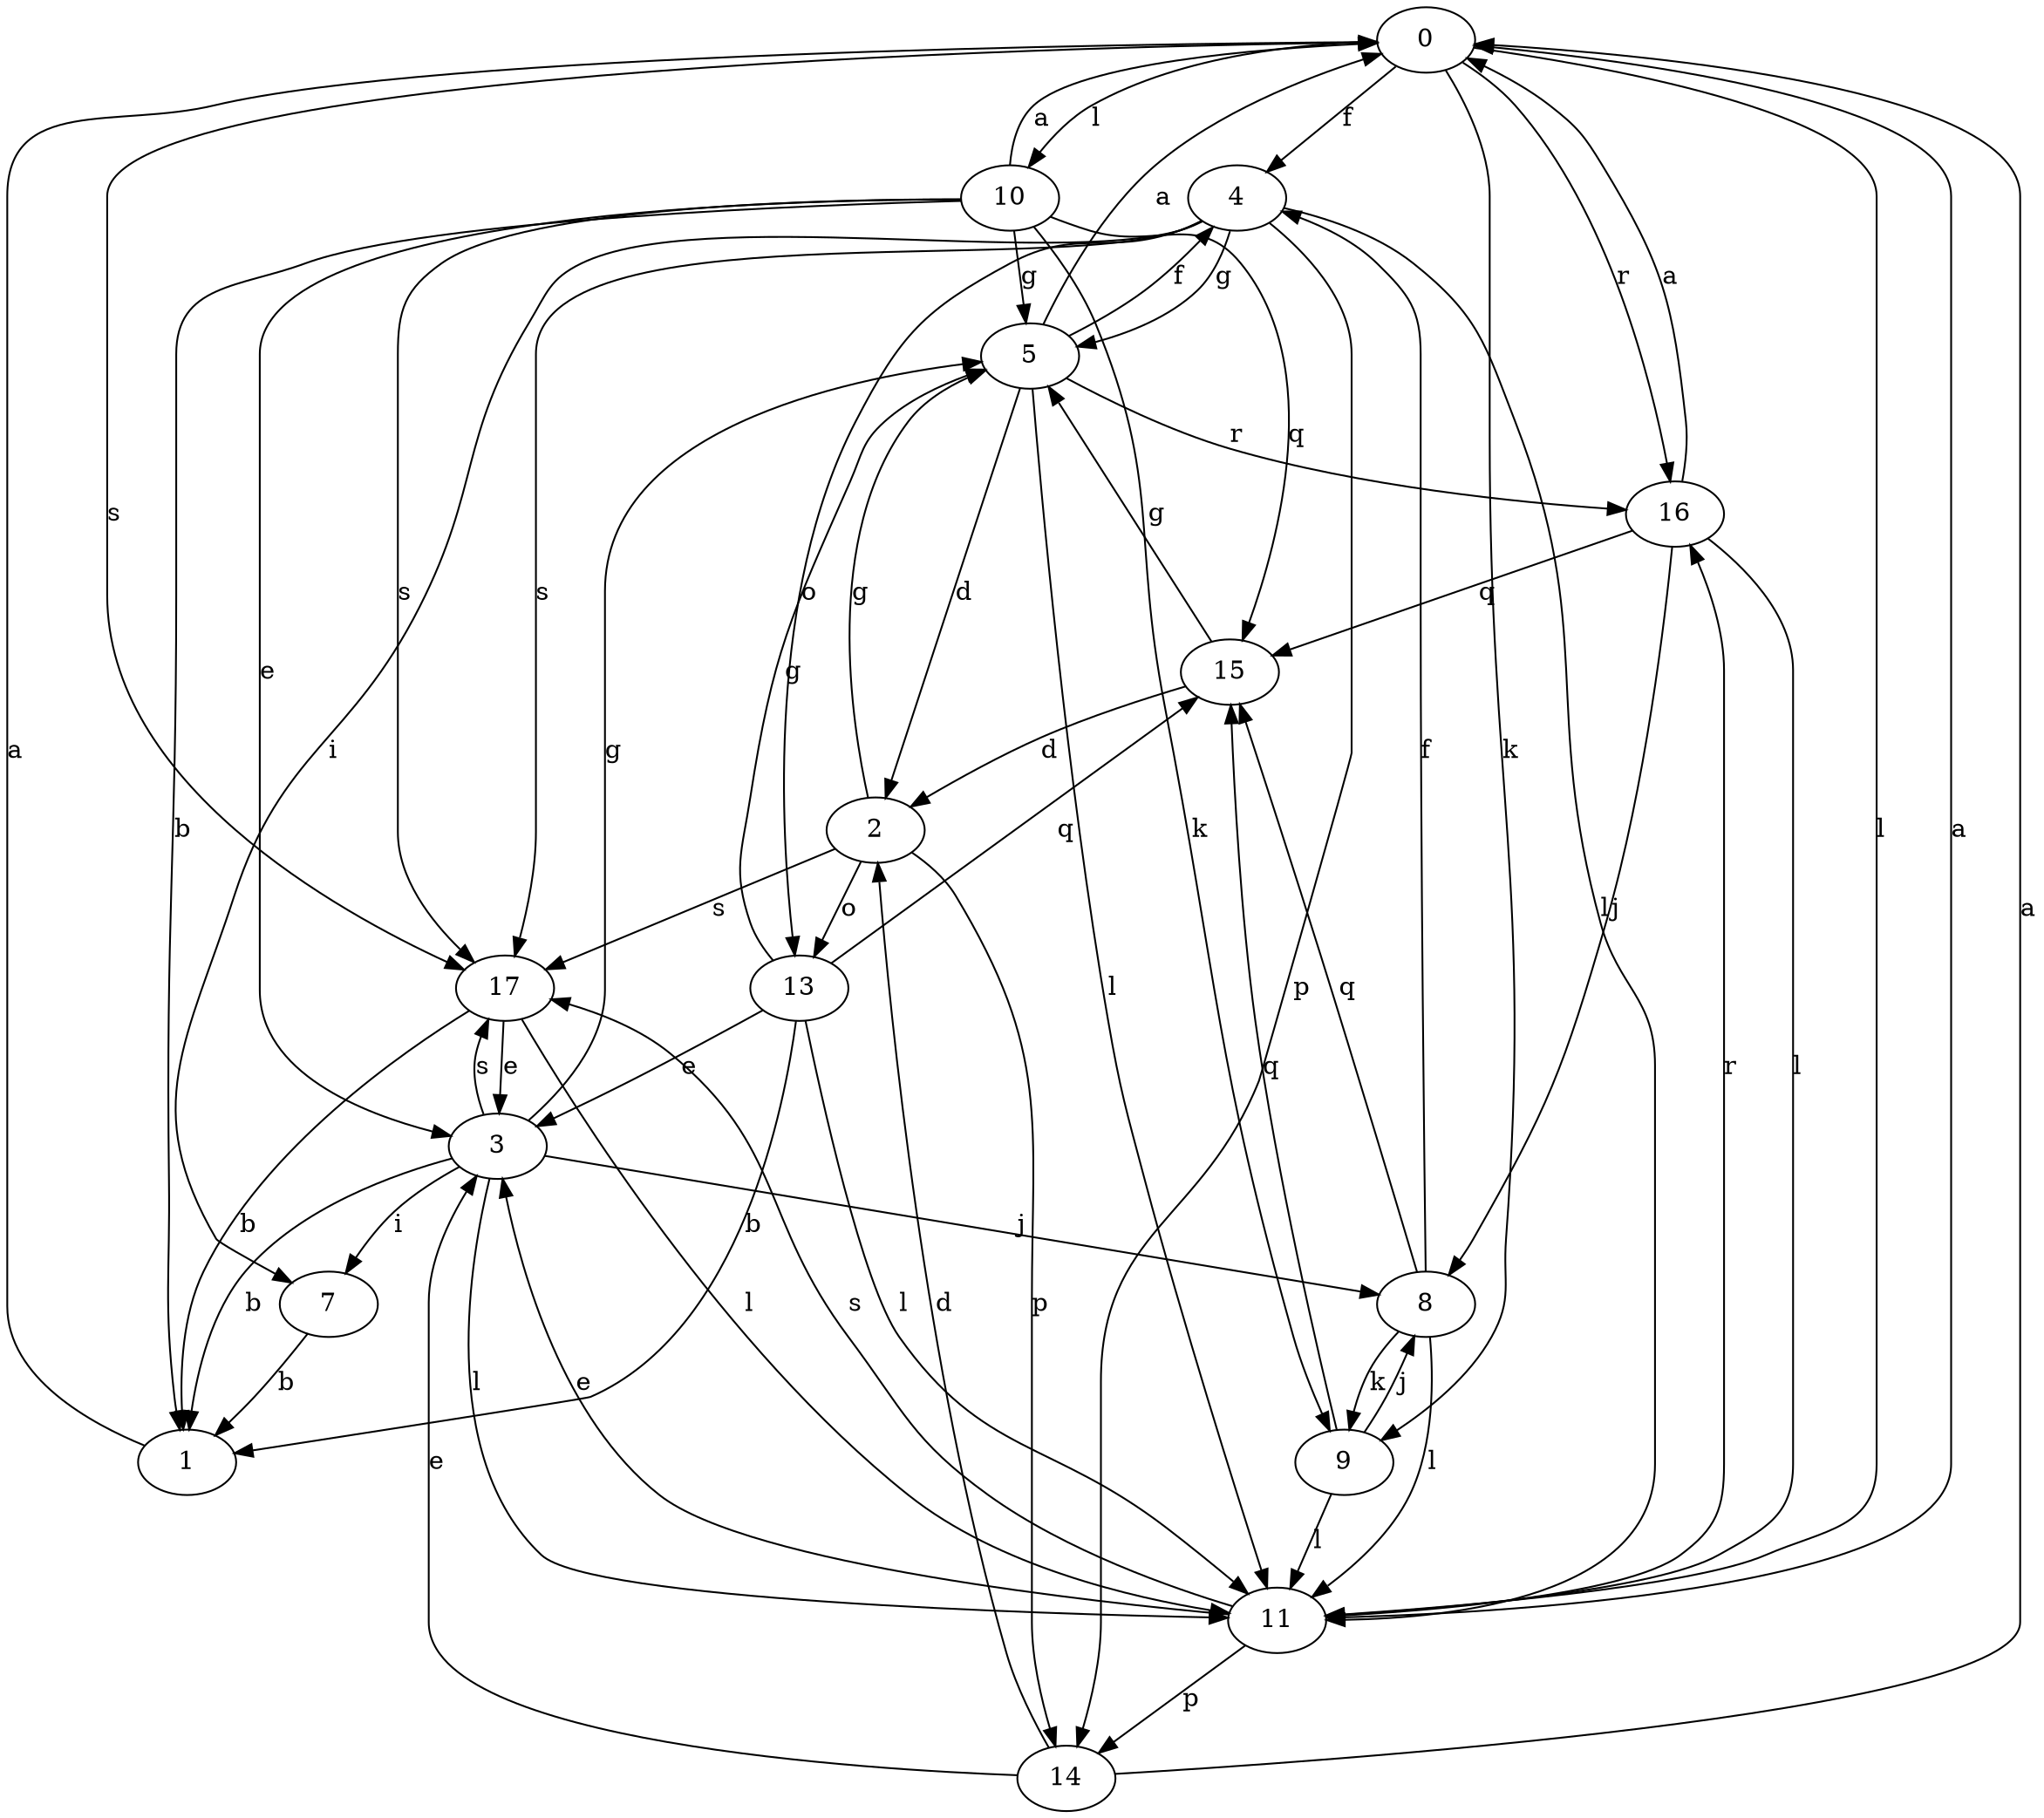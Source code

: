 strict digraph  {
0;
1;
2;
3;
4;
5;
7;
8;
9;
10;
11;
13;
14;
15;
16;
17;
0 -> 4  [label=f];
0 -> 9  [label=k];
0 -> 10  [label=l];
0 -> 11  [label=l];
0 -> 16  [label=r];
0 -> 17  [label=s];
1 -> 0  [label=a];
2 -> 5  [label=g];
2 -> 13  [label=o];
2 -> 14  [label=p];
2 -> 17  [label=s];
3 -> 1  [label=b];
3 -> 5  [label=g];
3 -> 7  [label=i];
3 -> 8  [label=j];
3 -> 11  [label=l];
3 -> 17  [label=s];
4 -> 5  [label=g];
4 -> 7  [label=i];
4 -> 11  [label=l];
4 -> 13  [label=o];
4 -> 14  [label=p];
4 -> 17  [label=s];
5 -> 0  [label=a];
5 -> 2  [label=d];
5 -> 4  [label=f];
5 -> 11  [label=l];
5 -> 16  [label=r];
7 -> 1  [label=b];
8 -> 4  [label=f];
8 -> 9  [label=k];
8 -> 11  [label=l];
8 -> 15  [label=q];
9 -> 8  [label=j];
9 -> 11  [label=l];
9 -> 15  [label=q];
10 -> 0  [label=a];
10 -> 1  [label=b];
10 -> 3  [label=e];
10 -> 5  [label=g];
10 -> 9  [label=k];
10 -> 15  [label=q];
10 -> 17  [label=s];
11 -> 0  [label=a];
11 -> 3  [label=e];
11 -> 14  [label=p];
11 -> 16  [label=r];
11 -> 17  [label=s];
13 -> 1  [label=b];
13 -> 3  [label=e];
13 -> 5  [label=g];
13 -> 11  [label=l];
13 -> 15  [label=q];
14 -> 0  [label=a];
14 -> 2  [label=d];
14 -> 3  [label=e];
15 -> 2  [label=d];
15 -> 5  [label=g];
16 -> 0  [label=a];
16 -> 8  [label=j];
16 -> 11  [label=l];
16 -> 15  [label=q];
17 -> 1  [label=b];
17 -> 3  [label=e];
17 -> 11  [label=l];
}
